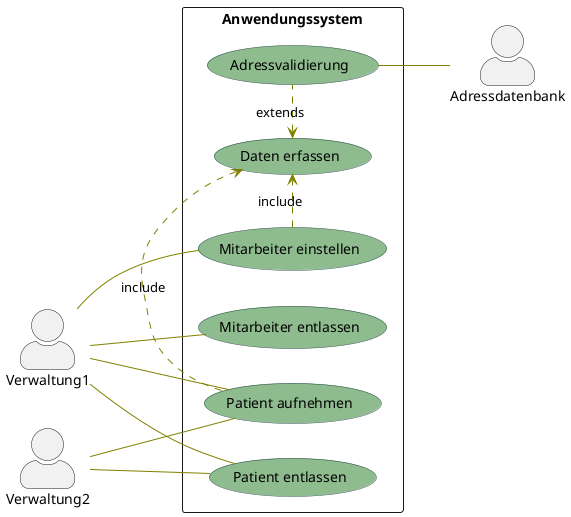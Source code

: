 @startuml USE-CaseKrankenhaus
skinparam actorStyle awesome

skinparam usecase {
BackgroundColor DarkSeaGreen
BorderColor DarkSlateGray

BackgroundColor<< Main >> YellowGreen
BorderColor<< Main >> YellowGreen

ArrowColor Olive
ActorBorderColor black
ActorFontName Courier

ActorBackgroundColor<< Human >> Gold
}
left to right direction
actor :Verwaltung1: as V
actor :Verwaltung2: as V2
actor :Adressdatenbank: as ADB

rectangle Anwendungssystem {
    
  V -- (Mitarbeiter einstellen)
  V -- (Mitarbeiter entlassen)
  V -- (Patient aufnehmen)
  V -- (Patient entlassen)
  V2 -- (Patient aufnehmen)
  V2 -- (Patient entlassen)
  (Mitarbeiter einstellen) .> (Daten erfassen) : include
  (Patient aufnehmen) .> (Daten erfassen) : include
  (Daten erfassen) <. (Adressvalidierung) : extends
  (Adressvalidierung) -- ADB
}
@enduml
